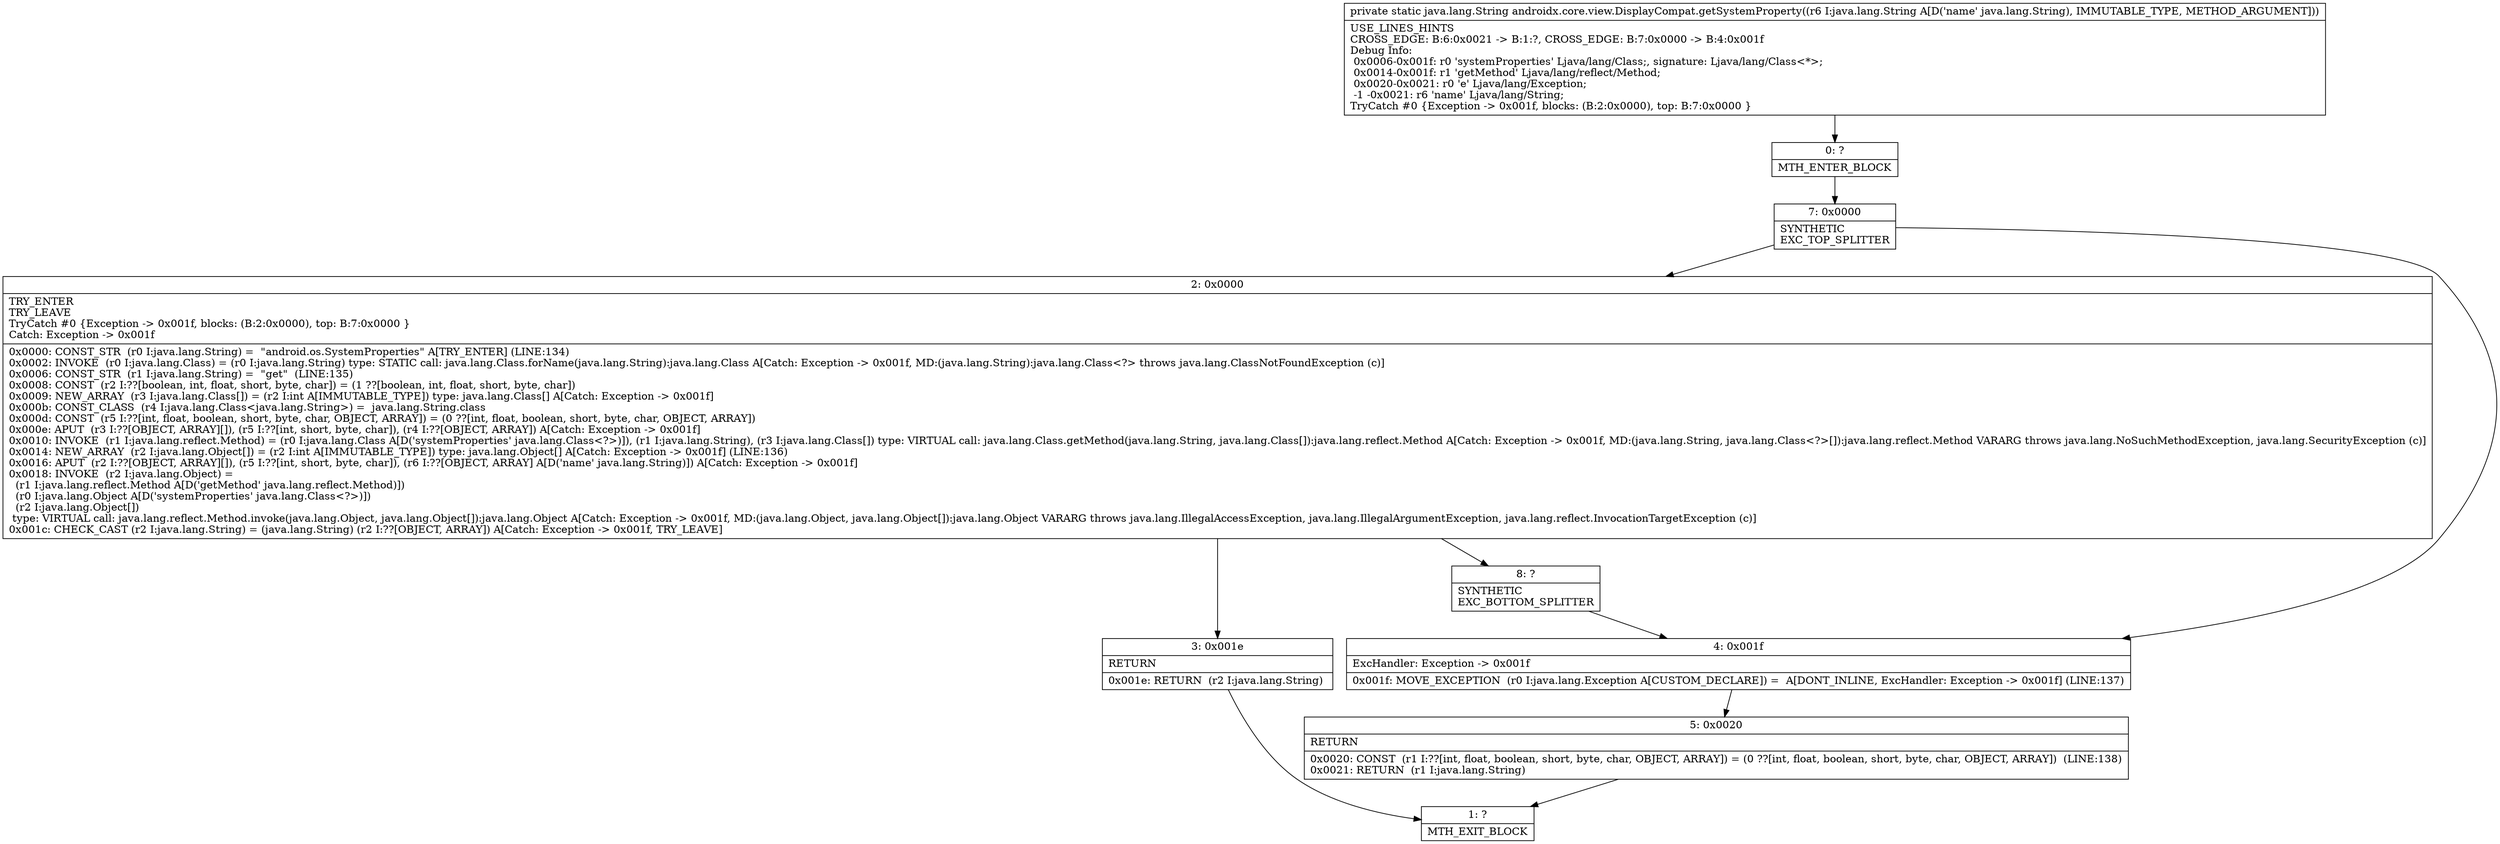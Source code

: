 digraph "CFG forandroidx.core.view.DisplayCompat.getSystemProperty(Ljava\/lang\/String;)Ljava\/lang\/String;" {
Node_0 [shape=record,label="{0\:\ ?|MTH_ENTER_BLOCK\l}"];
Node_7 [shape=record,label="{7\:\ 0x0000|SYNTHETIC\lEXC_TOP_SPLITTER\l}"];
Node_2 [shape=record,label="{2\:\ 0x0000|TRY_ENTER\lTRY_LEAVE\lTryCatch #0 \{Exception \-\> 0x001f, blocks: (B:2:0x0000), top: B:7:0x0000 \}\lCatch: Exception \-\> 0x001f\l|0x0000: CONST_STR  (r0 I:java.lang.String) =  \"android.os.SystemProperties\" A[TRY_ENTER] (LINE:134)\l0x0002: INVOKE  (r0 I:java.lang.Class) = (r0 I:java.lang.String) type: STATIC call: java.lang.Class.forName(java.lang.String):java.lang.Class A[Catch: Exception \-\> 0x001f, MD:(java.lang.String):java.lang.Class\<?\> throws java.lang.ClassNotFoundException (c)]\l0x0006: CONST_STR  (r1 I:java.lang.String) =  \"get\"  (LINE:135)\l0x0008: CONST  (r2 I:??[boolean, int, float, short, byte, char]) = (1 ??[boolean, int, float, short, byte, char]) \l0x0009: NEW_ARRAY  (r3 I:java.lang.Class[]) = (r2 I:int A[IMMUTABLE_TYPE]) type: java.lang.Class[] A[Catch: Exception \-\> 0x001f]\l0x000b: CONST_CLASS  (r4 I:java.lang.Class\<java.lang.String\>) =  java.lang.String.class \l0x000d: CONST  (r5 I:??[int, float, boolean, short, byte, char, OBJECT, ARRAY]) = (0 ??[int, float, boolean, short, byte, char, OBJECT, ARRAY]) \l0x000e: APUT  (r3 I:??[OBJECT, ARRAY][]), (r5 I:??[int, short, byte, char]), (r4 I:??[OBJECT, ARRAY]) A[Catch: Exception \-\> 0x001f]\l0x0010: INVOKE  (r1 I:java.lang.reflect.Method) = (r0 I:java.lang.Class A[D('systemProperties' java.lang.Class\<?\>)]), (r1 I:java.lang.String), (r3 I:java.lang.Class[]) type: VIRTUAL call: java.lang.Class.getMethod(java.lang.String, java.lang.Class[]):java.lang.reflect.Method A[Catch: Exception \-\> 0x001f, MD:(java.lang.String, java.lang.Class\<?\>[]):java.lang.reflect.Method VARARG throws java.lang.NoSuchMethodException, java.lang.SecurityException (c)]\l0x0014: NEW_ARRAY  (r2 I:java.lang.Object[]) = (r2 I:int A[IMMUTABLE_TYPE]) type: java.lang.Object[] A[Catch: Exception \-\> 0x001f] (LINE:136)\l0x0016: APUT  (r2 I:??[OBJECT, ARRAY][]), (r5 I:??[int, short, byte, char]), (r6 I:??[OBJECT, ARRAY] A[D('name' java.lang.String)]) A[Catch: Exception \-\> 0x001f]\l0x0018: INVOKE  (r2 I:java.lang.Object) = \l  (r1 I:java.lang.reflect.Method A[D('getMethod' java.lang.reflect.Method)])\l  (r0 I:java.lang.Object A[D('systemProperties' java.lang.Class\<?\>)])\l  (r2 I:java.lang.Object[])\l type: VIRTUAL call: java.lang.reflect.Method.invoke(java.lang.Object, java.lang.Object[]):java.lang.Object A[Catch: Exception \-\> 0x001f, MD:(java.lang.Object, java.lang.Object[]):java.lang.Object VARARG throws java.lang.IllegalAccessException, java.lang.IllegalArgumentException, java.lang.reflect.InvocationTargetException (c)]\l0x001c: CHECK_CAST (r2 I:java.lang.String) = (java.lang.String) (r2 I:??[OBJECT, ARRAY]) A[Catch: Exception \-\> 0x001f, TRY_LEAVE]\l}"];
Node_3 [shape=record,label="{3\:\ 0x001e|RETURN\l|0x001e: RETURN  (r2 I:java.lang.String) \l}"];
Node_1 [shape=record,label="{1\:\ ?|MTH_EXIT_BLOCK\l}"];
Node_8 [shape=record,label="{8\:\ ?|SYNTHETIC\lEXC_BOTTOM_SPLITTER\l}"];
Node_4 [shape=record,label="{4\:\ 0x001f|ExcHandler: Exception \-\> 0x001f\l|0x001f: MOVE_EXCEPTION  (r0 I:java.lang.Exception A[CUSTOM_DECLARE]) =  A[DONT_INLINE, ExcHandler: Exception \-\> 0x001f] (LINE:137)\l}"];
Node_5 [shape=record,label="{5\:\ 0x0020|RETURN\l|0x0020: CONST  (r1 I:??[int, float, boolean, short, byte, char, OBJECT, ARRAY]) = (0 ??[int, float, boolean, short, byte, char, OBJECT, ARRAY])  (LINE:138)\l0x0021: RETURN  (r1 I:java.lang.String) \l}"];
MethodNode[shape=record,label="{private static java.lang.String androidx.core.view.DisplayCompat.getSystemProperty((r6 I:java.lang.String A[D('name' java.lang.String), IMMUTABLE_TYPE, METHOD_ARGUMENT]))  | USE_LINES_HINTS\lCROSS_EDGE: B:6:0x0021 \-\> B:1:?, CROSS_EDGE: B:7:0x0000 \-\> B:4:0x001f\lDebug Info:\l  0x0006\-0x001f: r0 'systemProperties' Ljava\/lang\/Class;, signature: Ljava\/lang\/Class\<*\>;\l  0x0014\-0x001f: r1 'getMethod' Ljava\/lang\/reflect\/Method;\l  0x0020\-0x0021: r0 'e' Ljava\/lang\/Exception;\l  \-1 \-0x0021: r6 'name' Ljava\/lang\/String;\lTryCatch #0 \{Exception \-\> 0x001f, blocks: (B:2:0x0000), top: B:7:0x0000 \}\l}"];
MethodNode -> Node_0;Node_0 -> Node_7;
Node_7 -> Node_2;
Node_7 -> Node_4;
Node_2 -> Node_3;
Node_2 -> Node_8;
Node_3 -> Node_1;
Node_8 -> Node_4;
Node_4 -> Node_5;
Node_5 -> Node_1;
}

